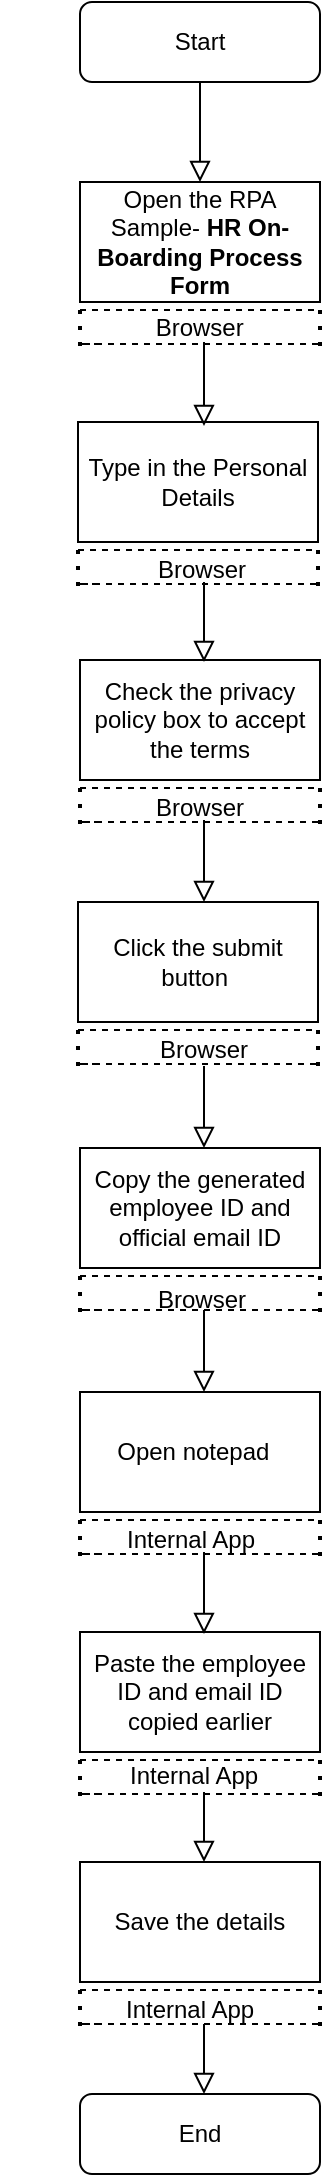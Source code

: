 <mxfile version="21.5.0" type="device">
  <diagram id="C5RBs43oDa-KdzZeNtuy" name="Page-1">
    <mxGraphModel dx="780" dy="382" grid="1" gridSize="10" guides="1" tooltips="1" connect="1" arrows="1" fold="1" page="1" pageScale="1" pageWidth="827" pageHeight="1169" math="0" shadow="0">
      <root>
        <mxCell id="WIyWlLk6GJQsqaUBKTNV-0" />
        <mxCell id="WIyWlLk6GJQsqaUBKTNV-1" parent="WIyWlLk6GJQsqaUBKTNV-0" />
        <mxCell id="WIyWlLk6GJQsqaUBKTNV-2" value="" style="rounded=0;html=1;jettySize=auto;orthogonalLoop=1;fontSize=11;endArrow=block;endFill=0;endSize=8;strokeWidth=1;shadow=0;labelBackgroundColor=none;edgeStyle=orthogonalEdgeStyle;" parent="WIyWlLk6GJQsqaUBKTNV-1" source="WIyWlLk6GJQsqaUBKTNV-3" edge="1">
          <mxGeometry relative="1" as="geometry">
            <mxPoint x="220" y="170" as="targetPoint" />
          </mxGeometry>
        </mxCell>
        <mxCell id="WIyWlLk6GJQsqaUBKTNV-3" value="Start" style="rounded=1;whiteSpace=wrap;html=1;fontSize=12;glass=0;strokeWidth=1;shadow=0;" parent="WIyWlLk6GJQsqaUBKTNV-1" vertex="1">
          <mxGeometry x="160" y="80" width="120" height="40" as="geometry" />
        </mxCell>
        <mxCell id="_YHEuX3XCHLoAj_idzYY-0" value="Open the RPA Sample-&amp;nbsp;&lt;h1 style=&quot;box-sizing: inherit; clear: both; color: var(--color-words-heading); font-family: var(--font-family-heading); line-height: var(--font-leading-heading); font-size: var(--font-size-xxxl); margin-right: auto; margin-left: auto; display: var(--page-title-display); max-width: var(--grid-column-7); width: 710px; text-align: start; background-color: rgb(255, 255, 255);&quot; class=&quot;entry-title&quot;&gt;HR On-Boarding Process Form&lt;/h1&gt;" style="rounded=0;whiteSpace=wrap;html=1;" vertex="1" parent="WIyWlLk6GJQsqaUBKTNV-1">
          <mxGeometry x="160" y="170" width="120" height="60" as="geometry" />
        </mxCell>
        <mxCell id="_YHEuX3XCHLoAj_idzYY-1" value="" style="endArrow=none;dashed=1;html=1;rounded=0;" edge="1" parent="WIyWlLk6GJQsqaUBKTNV-1">
          <mxGeometry width="50" height="50" relative="1" as="geometry">
            <mxPoint x="160" y="234" as="sourcePoint" />
            <mxPoint x="280" y="234" as="targetPoint" />
            <Array as="points">
              <mxPoint x="230" y="234" />
              <mxPoint x="280" y="234" />
            </Array>
          </mxGeometry>
        </mxCell>
        <mxCell id="_YHEuX3XCHLoAj_idzYY-2" value="" style="endArrow=none;dashed=1;html=1;rounded=0;" edge="1" parent="WIyWlLk6GJQsqaUBKTNV-1">
          <mxGeometry width="50" height="50" relative="1" as="geometry">
            <mxPoint x="170" y="251" as="sourcePoint" />
            <mxPoint x="280" y="251" as="targetPoint" />
            <Array as="points">
              <mxPoint x="160" y="251" />
              <mxPoint x="180" y="251" />
              <mxPoint x="240" y="251" />
              <mxPoint x="280" y="251" />
            </Array>
          </mxGeometry>
        </mxCell>
        <mxCell id="_YHEuX3XCHLoAj_idzYY-4" value="" style="endArrow=none;dashed=1;html=1;dashPattern=1 3;strokeWidth=2;rounded=0;" edge="1" parent="WIyWlLk6GJQsqaUBKTNV-1">
          <mxGeometry width="50" height="50" relative="1" as="geometry">
            <mxPoint x="280" y="252" as="sourcePoint" />
            <mxPoint x="280" y="232" as="targetPoint" />
          </mxGeometry>
        </mxCell>
        <mxCell id="_YHEuX3XCHLoAj_idzYY-5" value="" style="endArrow=none;dashed=1;html=1;dashPattern=1 3;strokeWidth=2;rounded=0;" edge="1" parent="WIyWlLk6GJQsqaUBKTNV-1">
          <mxGeometry width="50" height="50" relative="1" as="geometry">
            <mxPoint x="160" y="252" as="sourcePoint" />
            <mxPoint x="160" y="232" as="targetPoint" />
          </mxGeometry>
        </mxCell>
        <mxCell id="_YHEuX3XCHLoAj_idzYY-26" value="Type in the Personal Details" style="rounded=0;whiteSpace=wrap;html=1;" vertex="1" parent="WIyWlLk6GJQsqaUBKTNV-1">
          <mxGeometry x="159" y="290" width="120" height="60" as="geometry" />
        </mxCell>
        <mxCell id="_YHEuX3XCHLoAj_idzYY-27" value="" style="endArrow=none;dashed=1;html=1;rounded=0;" edge="1" parent="WIyWlLk6GJQsqaUBKTNV-1">
          <mxGeometry width="50" height="50" relative="1" as="geometry">
            <mxPoint x="159" y="354" as="sourcePoint" />
            <mxPoint x="279" y="354" as="targetPoint" />
            <Array as="points">
              <mxPoint x="229" y="354" />
              <mxPoint x="279" y="354" />
            </Array>
          </mxGeometry>
        </mxCell>
        <mxCell id="_YHEuX3XCHLoAj_idzYY-28" value="" style="endArrow=none;dashed=1;html=1;rounded=0;" edge="1" parent="WIyWlLk6GJQsqaUBKTNV-1">
          <mxGeometry width="50" height="50" relative="1" as="geometry">
            <mxPoint x="169" y="371" as="sourcePoint" />
            <mxPoint x="279" y="371" as="targetPoint" />
            <Array as="points">
              <mxPoint x="159" y="371" />
              <mxPoint x="179" y="371" />
              <mxPoint x="239" y="371" />
              <mxPoint x="279" y="371" />
            </Array>
          </mxGeometry>
        </mxCell>
        <mxCell id="_YHEuX3XCHLoAj_idzYY-29" value="" style="endArrow=none;dashed=1;html=1;dashPattern=1 3;strokeWidth=2;rounded=0;" edge="1" parent="WIyWlLk6GJQsqaUBKTNV-1">
          <mxGeometry width="50" height="50" relative="1" as="geometry">
            <mxPoint x="279" y="372" as="sourcePoint" />
            <mxPoint x="279" y="352" as="targetPoint" />
          </mxGeometry>
        </mxCell>
        <mxCell id="_YHEuX3XCHLoAj_idzYY-30" value="" style="endArrow=none;dashed=1;html=1;dashPattern=1 3;strokeWidth=2;rounded=0;" edge="1" parent="WIyWlLk6GJQsqaUBKTNV-1">
          <mxGeometry width="50" height="50" relative="1" as="geometry">
            <mxPoint x="159" y="372" as="sourcePoint" />
            <mxPoint x="159" y="352" as="targetPoint" />
          </mxGeometry>
        </mxCell>
        <mxCell id="_YHEuX3XCHLoAj_idzYY-31" value="&amp;nbsp; &amp;nbsp; &amp;nbsp; &amp;nbsp; &amp;nbsp; &amp;nbsp;Browser" style="text;html=1;align=center;verticalAlign=middle;resizable=0;points=[];autosize=1;strokeColor=none;fillColor=none;" vertex="1" parent="WIyWlLk6GJQsqaUBKTNV-1">
          <mxGeometry x="151" y="228" width="100" height="30" as="geometry" />
        </mxCell>
        <mxCell id="_YHEuX3XCHLoAj_idzYY-32" value="Check the privacy policy box to accept the terms" style="rounded=0;whiteSpace=wrap;html=1;" vertex="1" parent="WIyWlLk6GJQsqaUBKTNV-1">
          <mxGeometry x="160" y="409" width="120" height="60" as="geometry" />
        </mxCell>
        <mxCell id="_YHEuX3XCHLoAj_idzYY-33" value="" style="endArrow=none;dashed=1;html=1;rounded=0;" edge="1" parent="WIyWlLk6GJQsqaUBKTNV-1">
          <mxGeometry width="50" height="50" relative="1" as="geometry">
            <mxPoint x="160" y="473" as="sourcePoint" />
            <mxPoint x="280" y="473" as="targetPoint" />
            <Array as="points">
              <mxPoint x="230" y="473" />
              <mxPoint x="280" y="473" />
            </Array>
          </mxGeometry>
        </mxCell>
        <mxCell id="_YHEuX3XCHLoAj_idzYY-34" value="" style="endArrow=none;dashed=1;html=1;rounded=0;" edge="1" parent="WIyWlLk6GJQsqaUBKTNV-1">
          <mxGeometry width="50" height="50" relative="1" as="geometry">
            <mxPoint x="170" y="490" as="sourcePoint" />
            <mxPoint x="280" y="490" as="targetPoint" />
            <Array as="points">
              <mxPoint x="160" y="490" />
              <mxPoint x="180" y="490" />
              <mxPoint x="240" y="490" />
              <mxPoint x="280" y="490" />
            </Array>
          </mxGeometry>
        </mxCell>
        <mxCell id="_YHEuX3XCHLoAj_idzYY-35" value="" style="endArrow=none;dashed=1;html=1;dashPattern=1 3;strokeWidth=2;rounded=0;" edge="1" parent="WIyWlLk6GJQsqaUBKTNV-1">
          <mxGeometry width="50" height="50" relative="1" as="geometry">
            <mxPoint x="280" y="491" as="sourcePoint" />
            <mxPoint x="280" y="471" as="targetPoint" />
          </mxGeometry>
        </mxCell>
        <mxCell id="_YHEuX3XCHLoAj_idzYY-36" value="" style="endArrow=none;dashed=1;html=1;dashPattern=1 3;strokeWidth=2;rounded=0;" edge="1" parent="WIyWlLk6GJQsqaUBKTNV-1">
          <mxGeometry width="50" height="50" relative="1" as="geometry">
            <mxPoint x="160" y="491" as="sourcePoint" />
            <mxPoint x="160" y="471" as="targetPoint" />
          </mxGeometry>
        </mxCell>
        <mxCell id="_YHEuX3XCHLoAj_idzYY-37" value="Click the submit button&amp;nbsp;" style="rounded=0;whiteSpace=wrap;html=1;" vertex="1" parent="WIyWlLk6GJQsqaUBKTNV-1">
          <mxGeometry x="159" y="530" width="120" height="60" as="geometry" />
        </mxCell>
        <mxCell id="_YHEuX3XCHLoAj_idzYY-38" value="" style="endArrow=none;dashed=1;html=1;rounded=0;" edge="1" parent="WIyWlLk6GJQsqaUBKTNV-1">
          <mxGeometry width="50" height="50" relative="1" as="geometry">
            <mxPoint x="159" y="594" as="sourcePoint" />
            <mxPoint x="279" y="594" as="targetPoint" />
            <Array as="points">
              <mxPoint x="229" y="594" />
              <mxPoint x="279" y="594" />
            </Array>
          </mxGeometry>
        </mxCell>
        <mxCell id="_YHEuX3XCHLoAj_idzYY-39" value="" style="endArrow=none;dashed=1;html=1;rounded=0;" edge="1" parent="WIyWlLk6GJQsqaUBKTNV-1">
          <mxGeometry width="50" height="50" relative="1" as="geometry">
            <mxPoint x="169" y="611" as="sourcePoint" />
            <mxPoint x="279" y="611" as="targetPoint" />
            <Array as="points">
              <mxPoint x="159" y="611" />
              <mxPoint x="179" y="611" />
              <mxPoint x="239" y="611" />
              <mxPoint x="279" y="611" />
            </Array>
          </mxGeometry>
        </mxCell>
        <mxCell id="_YHEuX3XCHLoAj_idzYY-40" value="" style="endArrow=none;dashed=1;html=1;dashPattern=1 3;strokeWidth=2;rounded=0;" edge="1" parent="WIyWlLk6GJQsqaUBKTNV-1">
          <mxGeometry width="50" height="50" relative="1" as="geometry">
            <mxPoint x="279" y="612" as="sourcePoint" />
            <mxPoint x="279" y="592" as="targetPoint" />
          </mxGeometry>
        </mxCell>
        <mxCell id="_YHEuX3XCHLoAj_idzYY-41" value="" style="endArrow=none;dashed=1;html=1;dashPattern=1 3;strokeWidth=2;rounded=0;" edge="1" parent="WIyWlLk6GJQsqaUBKTNV-1">
          <mxGeometry width="50" height="50" relative="1" as="geometry">
            <mxPoint x="159" y="612" as="sourcePoint" />
            <mxPoint x="159" y="592" as="targetPoint" />
          </mxGeometry>
        </mxCell>
        <mxCell id="_YHEuX3XCHLoAj_idzYY-42" value="Copy the generated employee ID and official email ID" style="rounded=0;whiteSpace=wrap;html=1;" vertex="1" parent="WIyWlLk6GJQsqaUBKTNV-1">
          <mxGeometry x="160" y="653" width="120" height="60" as="geometry" />
        </mxCell>
        <mxCell id="_YHEuX3XCHLoAj_idzYY-43" value="" style="endArrow=none;dashed=1;html=1;rounded=0;" edge="1" parent="WIyWlLk6GJQsqaUBKTNV-1">
          <mxGeometry width="50" height="50" relative="1" as="geometry">
            <mxPoint x="160" y="717" as="sourcePoint" />
            <mxPoint x="280" y="717" as="targetPoint" />
            <Array as="points">
              <mxPoint x="230" y="717" />
              <mxPoint x="280" y="717" />
            </Array>
          </mxGeometry>
        </mxCell>
        <mxCell id="_YHEuX3XCHLoAj_idzYY-44" value="" style="endArrow=none;dashed=1;html=1;rounded=0;" edge="1" parent="WIyWlLk6GJQsqaUBKTNV-1">
          <mxGeometry width="50" height="50" relative="1" as="geometry">
            <mxPoint x="170" y="734" as="sourcePoint" />
            <mxPoint x="280" y="734" as="targetPoint" />
            <Array as="points">
              <mxPoint x="160" y="734" />
              <mxPoint x="180" y="734" />
              <mxPoint x="240" y="734" />
              <mxPoint x="280" y="734" />
            </Array>
          </mxGeometry>
        </mxCell>
        <mxCell id="_YHEuX3XCHLoAj_idzYY-45" value="" style="endArrow=none;dashed=1;html=1;dashPattern=1 3;strokeWidth=2;rounded=0;" edge="1" parent="WIyWlLk6GJQsqaUBKTNV-1">
          <mxGeometry width="50" height="50" relative="1" as="geometry">
            <mxPoint x="280" y="735" as="sourcePoint" />
            <mxPoint x="280" y="715" as="targetPoint" />
          </mxGeometry>
        </mxCell>
        <mxCell id="_YHEuX3XCHLoAj_idzYY-46" value="" style="endArrow=none;dashed=1;html=1;dashPattern=1 3;strokeWidth=2;rounded=0;" edge="1" parent="WIyWlLk6GJQsqaUBKTNV-1">
          <mxGeometry width="50" height="50" relative="1" as="geometry">
            <mxPoint x="160" y="735" as="sourcePoint" />
            <mxPoint x="160" y="715" as="targetPoint" />
          </mxGeometry>
        </mxCell>
        <mxCell id="_YHEuX3XCHLoAj_idzYY-47" value="Browser" style="text;whiteSpace=wrap;html=1;" vertex="1" parent="WIyWlLk6GJQsqaUBKTNV-1">
          <mxGeometry x="197" y="350" width="80" height="40" as="geometry" />
        </mxCell>
        <mxCell id="_YHEuX3XCHLoAj_idzYY-48" value="Browser" style="text;whiteSpace=wrap;html=1;" vertex="1" parent="WIyWlLk6GJQsqaUBKTNV-1">
          <mxGeometry x="196" y="469" width="80" height="40" as="geometry" />
        </mxCell>
        <mxCell id="_YHEuX3XCHLoAj_idzYY-49" value="Browser" style="text;whiteSpace=wrap;html=1;" vertex="1" parent="WIyWlLk6GJQsqaUBKTNV-1">
          <mxGeometry x="198" y="590" width="80" height="40" as="geometry" />
        </mxCell>
        <mxCell id="_YHEuX3XCHLoAj_idzYY-50" value="Browser" style="text;whiteSpace=wrap;html=1;" vertex="1" parent="WIyWlLk6GJQsqaUBKTNV-1">
          <mxGeometry x="197" y="715" width="80" height="40" as="geometry" />
        </mxCell>
        <mxCell id="_YHEuX3XCHLoAj_idzYY-51" value="Open notepad&amp;nbsp;&amp;nbsp;" style="rounded=0;whiteSpace=wrap;html=1;" vertex="1" parent="WIyWlLk6GJQsqaUBKTNV-1">
          <mxGeometry x="160" y="775" width="120" height="60" as="geometry" />
        </mxCell>
        <mxCell id="_YHEuX3XCHLoAj_idzYY-52" value="" style="endArrow=none;dashed=1;html=1;rounded=0;" edge="1" parent="WIyWlLk6GJQsqaUBKTNV-1">
          <mxGeometry width="50" height="50" relative="1" as="geometry">
            <mxPoint x="160" y="839" as="sourcePoint" />
            <mxPoint x="280" y="839" as="targetPoint" />
            <Array as="points">
              <mxPoint x="230" y="839" />
              <mxPoint x="280" y="839" />
            </Array>
          </mxGeometry>
        </mxCell>
        <mxCell id="_YHEuX3XCHLoAj_idzYY-53" value="" style="endArrow=none;dashed=1;html=1;rounded=0;" edge="1" parent="WIyWlLk6GJQsqaUBKTNV-1">
          <mxGeometry width="50" height="50" relative="1" as="geometry">
            <mxPoint x="170" y="856" as="sourcePoint" />
            <mxPoint x="280" y="856" as="targetPoint" />
            <Array as="points">
              <mxPoint x="160" y="856" />
              <mxPoint x="180" y="856" />
              <mxPoint x="240" y="856" />
              <mxPoint x="280" y="856" />
            </Array>
          </mxGeometry>
        </mxCell>
        <mxCell id="_YHEuX3XCHLoAj_idzYY-54" value="" style="endArrow=none;dashed=1;html=1;dashPattern=1 3;strokeWidth=2;rounded=0;" edge="1" parent="WIyWlLk6GJQsqaUBKTNV-1">
          <mxGeometry width="50" height="50" relative="1" as="geometry">
            <mxPoint x="280" y="857" as="sourcePoint" />
            <mxPoint x="280" y="837" as="targetPoint" />
          </mxGeometry>
        </mxCell>
        <mxCell id="_YHEuX3XCHLoAj_idzYY-55" value="" style="endArrow=none;dashed=1;html=1;dashPattern=1 3;strokeWidth=2;rounded=0;" edge="1" parent="WIyWlLk6GJQsqaUBKTNV-1">
          <mxGeometry width="50" height="50" relative="1" as="geometry">
            <mxPoint x="160" y="857" as="sourcePoint" />
            <mxPoint x="160" y="837" as="targetPoint" />
          </mxGeometry>
        </mxCell>
        <mxCell id="_YHEuX3XCHLoAj_idzYY-56" value="Paste the employee ID and email ID copied earlier" style="rounded=0;whiteSpace=wrap;html=1;" vertex="1" parent="WIyWlLk6GJQsqaUBKTNV-1">
          <mxGeometry x="160" y="895" width="120" height="60" as="geometry" />
        </mxCell>
        <mxCell id="_YHEuX3XCHLoAj_idzYY-57" value="" style="endArrow=none;dashed=1;html=1;rounded=0;" edge="1" parent="WIyWlLk6GJQsqaUBKTNV-1">
          <mxGeometry width="50" height="50" relative="1" as="geometry">
            <mxPoint x="160" y="959" as="sourcePoint" />
            <mxPoint x="280" y="959" as="targetPoint" />
            <Array as="points">
              <mxPoint x="230" y="959" />
              <mxPoint x="280" y="959" />
            </Array>
          </mxGeometry>
        </mxCell>
        <mxCell id="_YHEuX3XCHLoAj_idzYY-58" value="" style="endArrow=none;dashed=1;html=1;rounded=0;" edge="1" parent="WIyWlLk6GJQsqaUBKTNV-1">
          <mxGeometry width="50" height="50" relative="1" as="geometry">
            <mxPoint x="170" y="976" as="sourcePoint" />
            <mxPoint x="280" y="976" as="targetPoint" />
            <Array as="points">
              <mxPoint x="160" y="976" />
              <mxPoint x="180" y="976" />
              <mxPoint x="240" y="976" />
              <mxPoint x="280" y="976" />
            </Array>
          </mxGeometry>
        </mxCell>
        <mxCell id="_YHEuX3XCHLoAj_idzYY-59" value="" style="endArrow=none;dashed=1;html=1;dashPattern=1 3;strokeWidth=2;rounded=0;" edge="1" parent="WIyWlLk6GJQsqaUBKTNV-1">
          <mxGeometry width="50" height="50" relative="1" as="geometry">
            <mxPoint x="280" y="977" as="sourcePoint" />
            <mxPoint x="280" y="957" as="targetPoint" />
          </mxGeometry>
        </mxCell>
        <mxCell id="_YHEuX3XCHLoAj_idzYY-60" value="" style="endArrow=none;dashed=1;html=1;dashPattern=1 3;strokeWidth=2;rounded=0;" edge="1" parent="WIyWlLk6GJQsqaUBKTNV-1">
          <mxGeometry width="50" height="50" relative="1" as="geometry">
            <mxPoint x="160" y="977" as="sourcePoint" />
            <mxPoint x="160" y="957" as="targetPoint" />
          </mxGeometry>
        </mxCell>
        <mxCell id="_YHEuX3XCHLoAj_idzYY-61" value="Save the details" style="rounded=0;whiteSpace=wrap;html=1;" vertex="1" parent="WIyWlLk6GJQsqaUBKTNV-1">
          <mxGeometry x="160" y="1010" width="120" height="60" as="geometry" />
        </mxCell>
        <mxCell id="_YHEuX3XCHLoAj_idzYY-62" value="" style="endArrow=none;dashed=1;html=1;rounded=0;" edge="1" parent="WIyWlLk6GJQsqaUBKTNV-1">
          <mxGeometry width="50" height="50" relative="1" as="geometry">
            <mxPoint x="160" y="1074" as="sourcePoint" />
            <mxPoint x="280" y="1074" as="targetPoint" />
            <Array as="points">
              <mxPoint x="230" y="1074" />
              <mxPoint x="280" y="1074" />
            </Array>
          </mxGeometry>
        </mxCell>
        <mxCell id="_YHEuX3XCHLoAj_idzYY-63" value="" style="endArrow=none;dashed=1;html=1;rounded=0;" edge="1" parent="WIyWlLk6GJQsqaUBKTNV-1">
          <mxGeometry width="50" height="50" relative="1" as="geometry">
            <mxPoint x="170" y="1091" as="sourcePoint" />
            <mxPoint x="280" y="1091" as="targetPoint" />
            <Array as="points">
              <mxPoint x="160" y="1091" />
              <mxPoint x="180" y="1091" />
              <mxPoint x="240" y="1091" />
              <mxPoint x="280" y="1091" />
            </Array>
          </mxGeometry>
        </mxCell>
        <mxCell id="_YHEuX3XCHLoAj_idzYY-64" value="" style="endArrow=none;dashed=1;html=1;dashPattern=1 3;strokeWidth=2;rounded=0;" edge="1" parent="WIyWlLk6GJQsqaUBKTNV-1">
          <mxGeometry width="50" height="50" relative="1" as="geometry">
            <mxPoint x="280" y="1092" as="sourcePoint" />
            <mxPoint x="280" y="1072" as="targetPoint" />
          </mxGeometry>
        </mxCell>
        <mxCell id="_YHEuX3XCHLoAj_idzYY-65" value="" style="endArrow=none;dashed=1;html=1;dashPattern=1 3;strokeWidth=2;rounded=0;" edge="1" parent="WIyWlLk6GJQsqaUBKTNV-1">
          <mxGeometry width="50" height="50" relative="1" as="geometry">
            <mxPoint x="160" y="1092" as="sourcePoint" />
            <mxPoint x="160" y="1072" as="targetPoint" />
          </mxGeometry>
        </mxCell>
        <mxCell id="_YHEuX3XCHLoAj_idzYY-66" value="End" style="rounded=1;whiteSpace=wrap;html=1;fontSize=12;glass=0;strokeWidth=1;shadow=0;" vertex="1" parent="WIyWlLk6GJQsqaUBKTNV-1">
          <mxGeometry x="160" y="1126" width="120" height="40" as="geometry" />
        </mxCell>
        <mxCell id="_YHEuX3XCHLoAj_idzYY-68" value="&amp;nbsp; &amp;nbsp; &amp;nbsp; &amp;nbsp; &amp;nbsp; &amp;nbsp; &amp;nbsp; &amp;nbsp;Internal App" style="text;html=1;align=center;verticalAlign=middle;resizable=0;points=[];autosize=1;strokeColor=none;fillColor=none;" vertex="1" parent="WIyWlLk6GJQsqaUBKTNV-1">
          <mxGeometry x="120" y="834" width="140" height="30" as="geometry" />
        </mxCell>
        <mxCell id="_YHEuX3XCHLoAj_idzYY-70" value="Internal App" style="text;whiteSpace=wrap;html=1;" vertex="1" parent="WIyWlLk6GJQsqaUBKTNV-1">
          <mxGeometry x="183" y="953" width="100" height="40" as="geometry" />
        </mxCell>
        <mxCell id="_YHEuX3XCHLoAj_idzYY-71" value="Internal App" style="text;whiteSpace=wrap;html=1;" vertex="1" parent="WIyWlLk6GJQsqaUBKTNV-1">
          <mxGeometry x="181" y="1070" width="100" height="40" as="geometry" />
        </mxCell>
        <mxCell id="_YHEuX3XCHLoAj_idzYY-72" value="" style="rounded=0;html=1;jettySize=auto;orthogonalLoop=1;fontSize=11;endArrow=block;endFill=0;endSize=8;strokeWidth=1;shadow=0;labelBackgroundColor=none;edgeStyle=orthogonalEdgeStyle;" edge="1" parent="WIyWlLk6GJQsqaUBKTNV-1">
          <mxGeometry relative="1" as="geometry">
            <mxPoint x="222" y="250" as="sourcePoint" />
            <mxPoint x="222" y="292" as="targetPoint" />
          </mxGeometry>
        </mxCell>
        <mxCell id="_YHEuX3XCHLoAj_idzYY-73" value="" style="rounded=0;html=1;jettySize=auto;orthogonalLoop=1;fontSize=11;endArrow=block;endFill=0;endSize=8;strokeWidth=1;shadow=0;labelBackgroundColor=none;edgeStyle=orthogonalEdgeStyle;" edge="1" parent="WIyWlLk6GJQsqaUBKTNV-1">
          <mxGeometry relative="1" as="geometry">
            <mxPoint x="222" y="380" as="sourcePoint" />
            <mxPoint x="222" y="410" as="targetPoint" />
            <Array as="points">
              <mxPoint x="222" y="370" />
              <mxPoint x="222" y="370" />
            </Array>
          </mxGeometry>
        </mxCell>
        <mxCell id="_YHEuX3XCHLoAj_idzYY-77" value="" style="rounded=0;html=1;jettySize=auto;orthogonalLoop=1;fontSize=11;endArrow=block;endFill=0;endSize=8;strokeWidth=1;shadow=0;labelBackgroundColor=none;edgeStyle=orthogonalEdgeStyle;" edge="1" parent="WIyWlLk6GJQsqaUBKTNV-1">
          <mxGeometry relative="1" as="geometry">
            <mxPoint x="222" y="499" as="sourcePoint" />
            <mxPoint x="222" y="530" as="targetPoint" />
            <Array as="points">
              <mxPoint x="222" y="489" />
              <mxPoint x="222" y="489" />
            </Array>
          </mxGeometry>
        </mxCell>
        <mxCell id="_YHEuX3XCHLoAj_idzYY-79" value="" style="rounded=0;html=1;jettySize=auto;orthogonalLoop=1;fontSize=11;endArrow=block;endFill=0;endSize=8;strokeWidth=1;shadow=0;labelBackgroundColor=none;edgeStyle=orthogonalEdgeStyle;" edge="1" parent="WIyWlLk6GJQsqaUBKTNV-1">
          <mxGeometry relative="1" as="geometry">
            <mxPoint x="222" y="622" as="sourcePoint" />
            <mxPoint x="222" y="653" as="targetPoint" />
            <Array as="points">
              <mxPoint x="222" y="612" />
              <mxPoint x="222" y="612" />
            </Array>
          </mxGeometry>
        </mxCell>
        <mxCell id="_YHEuX3XCHLoAj_idzYY-80" value="" style="rounded=0;html=1;jettySize=auto;orthogonalLoop=1;fontSize=11;endArrow=block;endFill=0;endSize=8;strokeWidth=1;shadow=0;labelBackgroundColor=none;edgeStyle=orthogonalEdgeStyle;" edge="1" parent="WIyWlLk6GJQsqaUBKTNV-1">
          <mxGeometry relative="1" as="geometry">
            <mxPoint x="222" y="744" as="sourcePoint" />
            <mxPoint x="222" y="775" as="targetPoint" />
            <Array as="points">
              <mxPoint x="222" y="734" />
              <mxPoint x="222" y="734" />
            </Array>
          </mxGeometry>
        </mxCell>
        <mxCell id="_YHEuX3XCHLoAj_idzYY-81" value="" style="rounded=0;html=1;jettySize=auto;orthogonalLoop=1;fontSize=11;endArrow=block;endFill=0;endSize=8;strokeWidth=1;shadow=0;labelBackgroundColor=none;edgeStyle=orthogonalEdgeStyle;" edge="1" parent="WIyWlLk6GJQsqaUBKTNV-1">
          <mxGeometry relative="1" as="geometry">
            <mxPoint x="222" y="865" as="sourcePoint" />
            <mxPoint x="222" y="896" as="targetPoint" />
            <Array as="points">
              <mxPoint x="222" y="855" />
              <mxPoint x="222" y="855" />
            </Array>
          </mxGeometry>
        </mxCell>
        <mxCell id="_YHEuX3XCHLoAj_idzYY-82" value="" style="rounded=0;html=1;jettySize=auto;orthogonalLoop=1;fontSize=11;endArrow=block;endFill=0;endSize=8;strokeWidth=1;shadow=0;labelBackgroundColor=none;edgeStyle=orthogonalEdgeStyle;" edge="1" parent="WIyWlLk6GJQsqaUBKTNV-1">
          <mxGeometry relative="1" as="geometry">
            <mxPoint x="222" y="985" as="sourcePoint" />
            <mxPoint x="222" y="1010" as="targetPoint" />
            <Array as="points">
              <mxPoint x="222" y="975" />
              <mxPoint x="222" y="975" />
            </Array>
          </mxGeometry>
        </mxCell>
        <mxCell id="_YHEuX3XCHLoAj_idzYY-84" value="" style="rounded=0;html=1;jettySize=auto;orthogonalLoop=1;fontSize=11;endArrow=block;endFill=0;endSize=8;strokeWidth=1;shadow=0;labelBackgroundColor=none;edgeStyle=orthogonalEdgeStyle;" edge="1" parent="WIyWlLk6GJQsqaUBKTNV-1">
          <mxGeometry relative="1" as="geometry">
            <mxPoint x="222" y="1101" as="sourcePoint" />
            <mxPoint x="222" y="1126" as="targetPoint" />
            <Array as="points">
              <mxPoint x="222" y="1091" />
              <mxPoint x="222" y="1091" />
            </Array>
          </mxGeometry>
        </mxCell>
      </root>
    </mxGraphModel>
  </diagram>
</mxfile>
